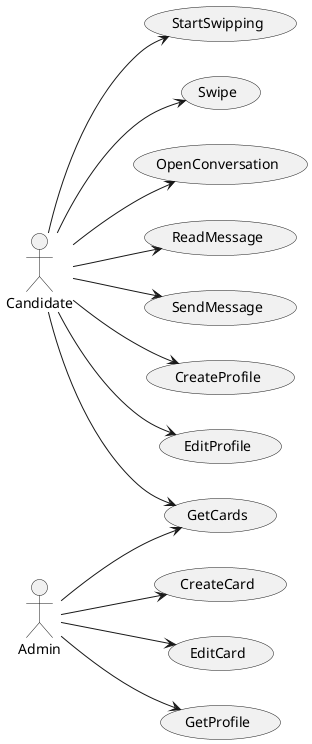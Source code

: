 @startuml CandidateUseCases
left to right direction

actor Candidate
actor Admin

usecase GetCards
usecase StartSwipping
usecase Swipe
usecase OpenConversation
usecase ReadMessage
usecase SendMessage
usecase CreateProfile
usecase EditProfile

usecase CreateCard
usecase EditCard
usecase GetProfile

Candidate --> CreateProfile
Candidate --> GetCards
Candidate --> StartSwipping
Candidate --> Swipe
Candidate --> OpenConversation
Candidate --> ReadMessage
Candidate --> SendMessage
Candidate --> EditProfile

Admin --> CreateCard
Admin --> EditCard
Admin --> GetCards
Admin --> GetProfile

@enduml